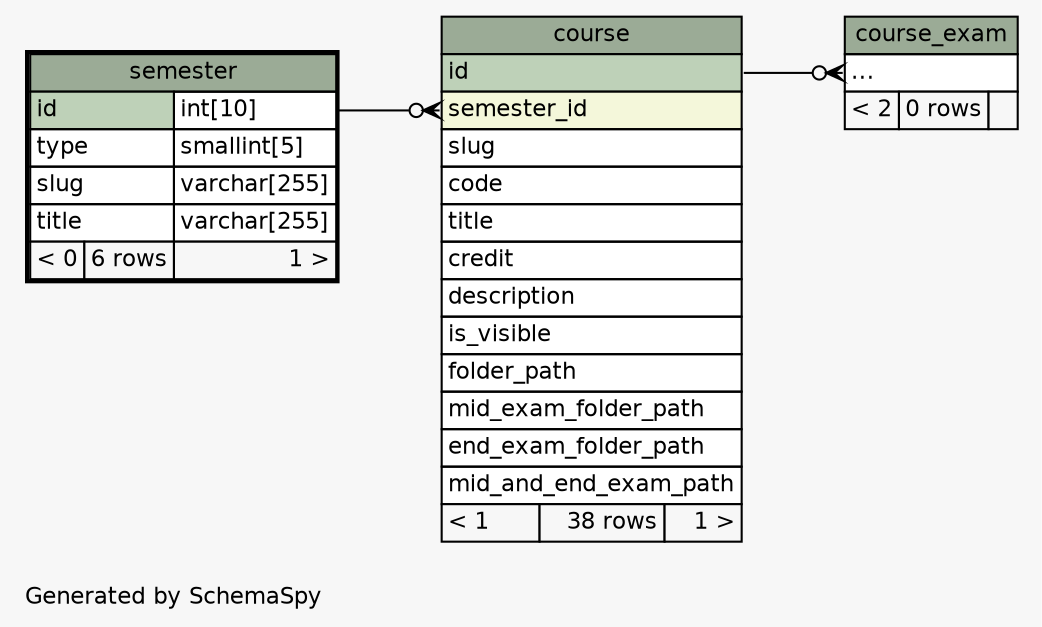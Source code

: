 // dot 2.44.1 on Linux 5.5.13-arch2-1
// SchemaSpy rev 590
digraph "twoDegreesRelationshipsDiagram" {
  graph [
    rankdir="RL"
    bgcolor="#f7f7f7"
    label="\nGenerated by SchemaSpy"
    labeljust="l"
    nodesep="0.18"
    ranksep="0.46"
    fontname="Helvetica"
    fontsize="11"
  ];
  node [
    fontname="Helvetica"
    fontsize="11"
    shape="plaintext"
  ];
  edge [
    arrowsize="0.8"
  ];
  "course":"semester_id":w -> "semester":"id.type":e [arrowhead=none dir=back arrowtail=crowodot];
  "course_exam":"elipses":w -> "course":"id":e [arrowhead=none dir=back arrowtail=crowodot];
  "course" [
    label=<
    <TABLE BORDER="0" CELLBORDER="1" CELLSPACING="0" BGCOLOR="#ffffff">
      <TR><TD COLSPAN="3" BGCOLOR="#9bab96" ALIGN="CENTER">course</TD></TR>
      <TR><TD PORT="id" COLSPAN="3" BGCOLOR="#bed1b8" ALIGN="LEFT">id</TD></TR>
      <TR><TD PORT="semester_id" COLSPAN="3" BGCOLOR="#f4f7da" ALIGN="LEFT">semester_id</TD></TR>
      <TR><TD PORT="slug" COLSPAN="3" ALIGN="LEFT">slug</TD></TR>
      <TR><TD PORT="code" COLSPAN="3" ALIGN="LEFT">code</TD></TR>
      <TR><TD PORT="title" COLSPAN="3" ALIGN="LEFT">title</TD></TR>
      <TR><TD PORT="credit" COLSPAN="3" ALIGN="LEFT">credit</TD></TR>
      <TR><TD PORT="description" COLSPAN="3" ALIGN="LEFT">description</TD></TR>
      <TR><TD PORT="is_visible" COLSPAN="3" ALIGN="LEFT">is_visible</TD></TR>
      <TR><TD PORT="folder_path" COLSPAN="3" ALIGN="LEFT">folder_path</TD></TR>
      <TR><TD PORT="mid_exam_folder_path" COLSPAN="3" ALIGN="LEFT">mid_exam_folder_path</TD></TR>
      <TR><TD PORT="end_exam_folder_path" COLSPAN="3" ALIGN="LEFT">end_exam_folder_path</TD></TR>
      <TR><TD PORT="mid_and_end_exam_path" COLSPAN="3" ALIGN="LEFT">mid_and_end_exam_path</TD></TR>
      <TR><TD ALIGN="LEFT" BGCOLOR="#f7f7f7">&lt; 1</TD><TD ALIGN="RIGHT" BGCOLOR="#f7f7f7">38 rows</TD><TD ALIGN="RIGHT" BGCOLOR="#f7f7f7">1 &gt;</TD></TR>
    </TABLE>>
    URL="course.html"
    tooltip="course"
  ];
  "course_exam" [
    label=<
    <TABLE BORDER="0" CELLBORDER="1" CELLSPACING="0" BGCOLOR="#ffffff">
      <TR><TD COLSPAN="3" BGCOLOR="#9bab96" ALIGN="CENTER">course_exam</TD></TR>
      <TR><TD PORT="elipses" COLSPAN="3" ALIGN="LEFT">...</TD></TR>
      <TR><TD ALIGN="LEFT" BGCOLOR="#f7f7f7">&lt; 2</TD><TD ALIGN="RIGHT" BGCOLOR="#f7f7f7">0 rows</TD><TD ALIGN="RIGHT" BGCOLOR="#f7f7f7">  </TD></TR>
    </TABLE>>
    URL="course_exam.html"
    tooltip="course_exam"
  ];
  "semester" [
    label=<
    <TABLE BORDER="2" CELLBORDER="1" CELLSPACING="0" BGCOLOR="#ffffff">
      <TR><TD COLSPAN="3" BGCOLOR="#9bab96" ALIGN="CENTER">semester</TD></TR>
      <TR><TD PORT="id" COLSPAN="2" BGCOLOR="#bed1b8" ALIGN="LEFT">id</TD><TD PORT="id.type" ALIGN="LEFT">int[10]</TD></TR>
      <TR><TD PORT="type" COLSPAN="2" ALIGN="LEFT">type</TD><TD PORT="type.type" ALIGN="LEFT">smallint[5]</TD></TR>
      <TR><TD PORT="slug" COLSPAN="2" ALIGN="LEFT">slug</TD><TD PORT="slug.type" ALIGN="LEFT">varchar[255]</TD></TR>
      <TR><TD PORT="title" COLSPAN="2" ALIGN="LEFT">title</TD><TD PORT="title.type" ALIGN="LEFT">varchar[255]</TD></TR>
      <TR><TD ALIGN="LEFT" BGCOLOR="#f7f7f7">&lt; 0</TD><TD ALIGN="RIGHT" BGCOLOR="#f7f7f7">6 rows</TD><TD ALIGN="RIGHT" BGCOLOR="#f7f7f7">1 &gt;</TD></TR>
    </TABLE>>
    URL="semester.html"
    tooltip="semester"
  ];
}
